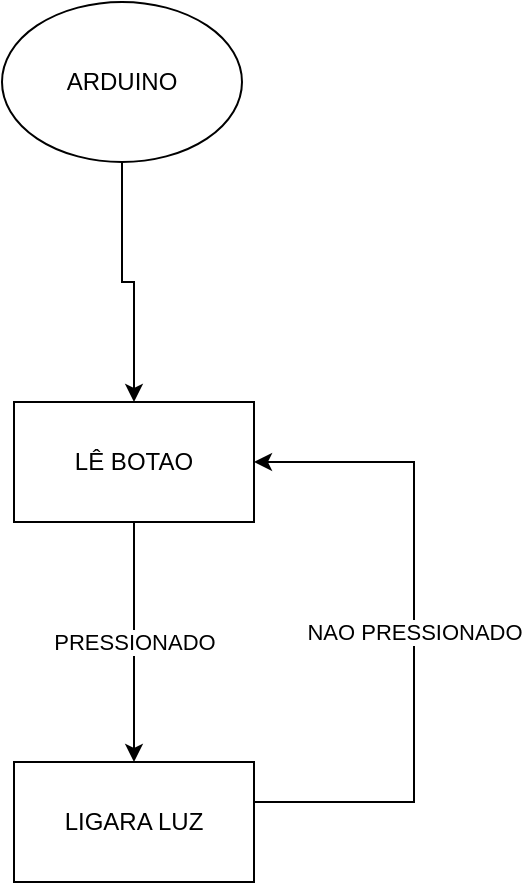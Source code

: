 <mxfile version="14.6.13" type="github">
  <diagram id="WbWyUEPBsjGot21H0MOr" name="Page-1">
    <mxGraphModel dx="2346" dy="866" grid="1" gridSize="10" guides="1" tooltips="1" connect="1" arrows="1" fold="1" page="1" pageScale="1" pageWidth="827" pageHeight="1169" math="0" shadow="0">
      <root>
        <mxCell id="0" />
        <mxCell id="1" parent="0" />
        <mxCell id="3mWR9NiWA6pW0JQRPycS-3" style="edgeStyle=orthogonalEdgeStyle;rounded=0;orthogonalLoop=1;jettySize=auto;html=1;entryX=0.5;entryY=0;entryDx=0;entryDy=0;" parent="1" source="3mWR9NiWA6pW0JQRPycS-1" target="3mWR9NiWA6pW0JQRPycS-2" edge="1">
          <mxGeometry relative="1" as="geometry" />
        </mxCell>
        <mxCell id="3mWR9NiWA6pW0JQRPycS-1" value="ARDUINO" style="ellipse;whiteSpace=wrap;html=1;" parent="1" vertex="1">
          <mxGeometry x="354" y="110" width="120" height="80" as="geometry" />
        </mxCell>
        <mxCell id="3mWR9NiWA6pW0JQRPycS-5" value="PRESSIONADO" style="edgeStyle=orthogonalEdgeStyle;rounded=0;orthogonalLoop=1;jettySize=auto;html=1;entryX=0.5;entryY=0;entryDx=0;entryDy=0;" parent="1" source="3mWR9NiWA6pW0JQRPycS-2" target="3mWR9NiWA6pW0JQRPycS-4" edge="1">
          <mxGeometry relative="1" as="geometry" />
        </mxCell>
        <mxCell id="3mWR9NiWA6pW0JQRPycS-2" value="LÊ BOTAO" style="rounded=0;whiteSpace=wrap;html=1;" parent="1" vertex="1">
          <mxGeometry x="360" y="310" width="120" height="60" as="geometry" />
        </mxCell>
        <mxCell id="3mWR9NiWA6pW0JQRPycS-7" value="NAO PRESSIONADO" style="edgeStyle=orthogonalEdgeStyle;rounded=0;orthogonalLoop=1;jettySize=auto;html=1;entryX=1;entryY=0.5;entryDx=0;entryDy=0;" parent="1" source="3mWR9NiWA6pW0JQRPycS-4" target="3mWR9NiWA6pW0JQRPycS-2" edge="1">
          <mxGeometry relative="1" as="geometry">
            <Array as="points">
              <mxPoint x="560" y="510" />
              <mxPoint x="560" y="340" />
            </Array>
          </mxGeometry>
        </mxCell>
        <mxCell id="3mWR9NiWA6pW0JQRPycS-4" value="LIGARA LUZ" style="rounded=0;whiteSpace=wrap;html=1;" parent="1" vertex="1">
          <mxGeometry x="360" y="490" width="120" height="60" as="geometry" />
        </mxCell>
      </root>
    </mxGraphModel>
  </diagram>
</mxfile>
